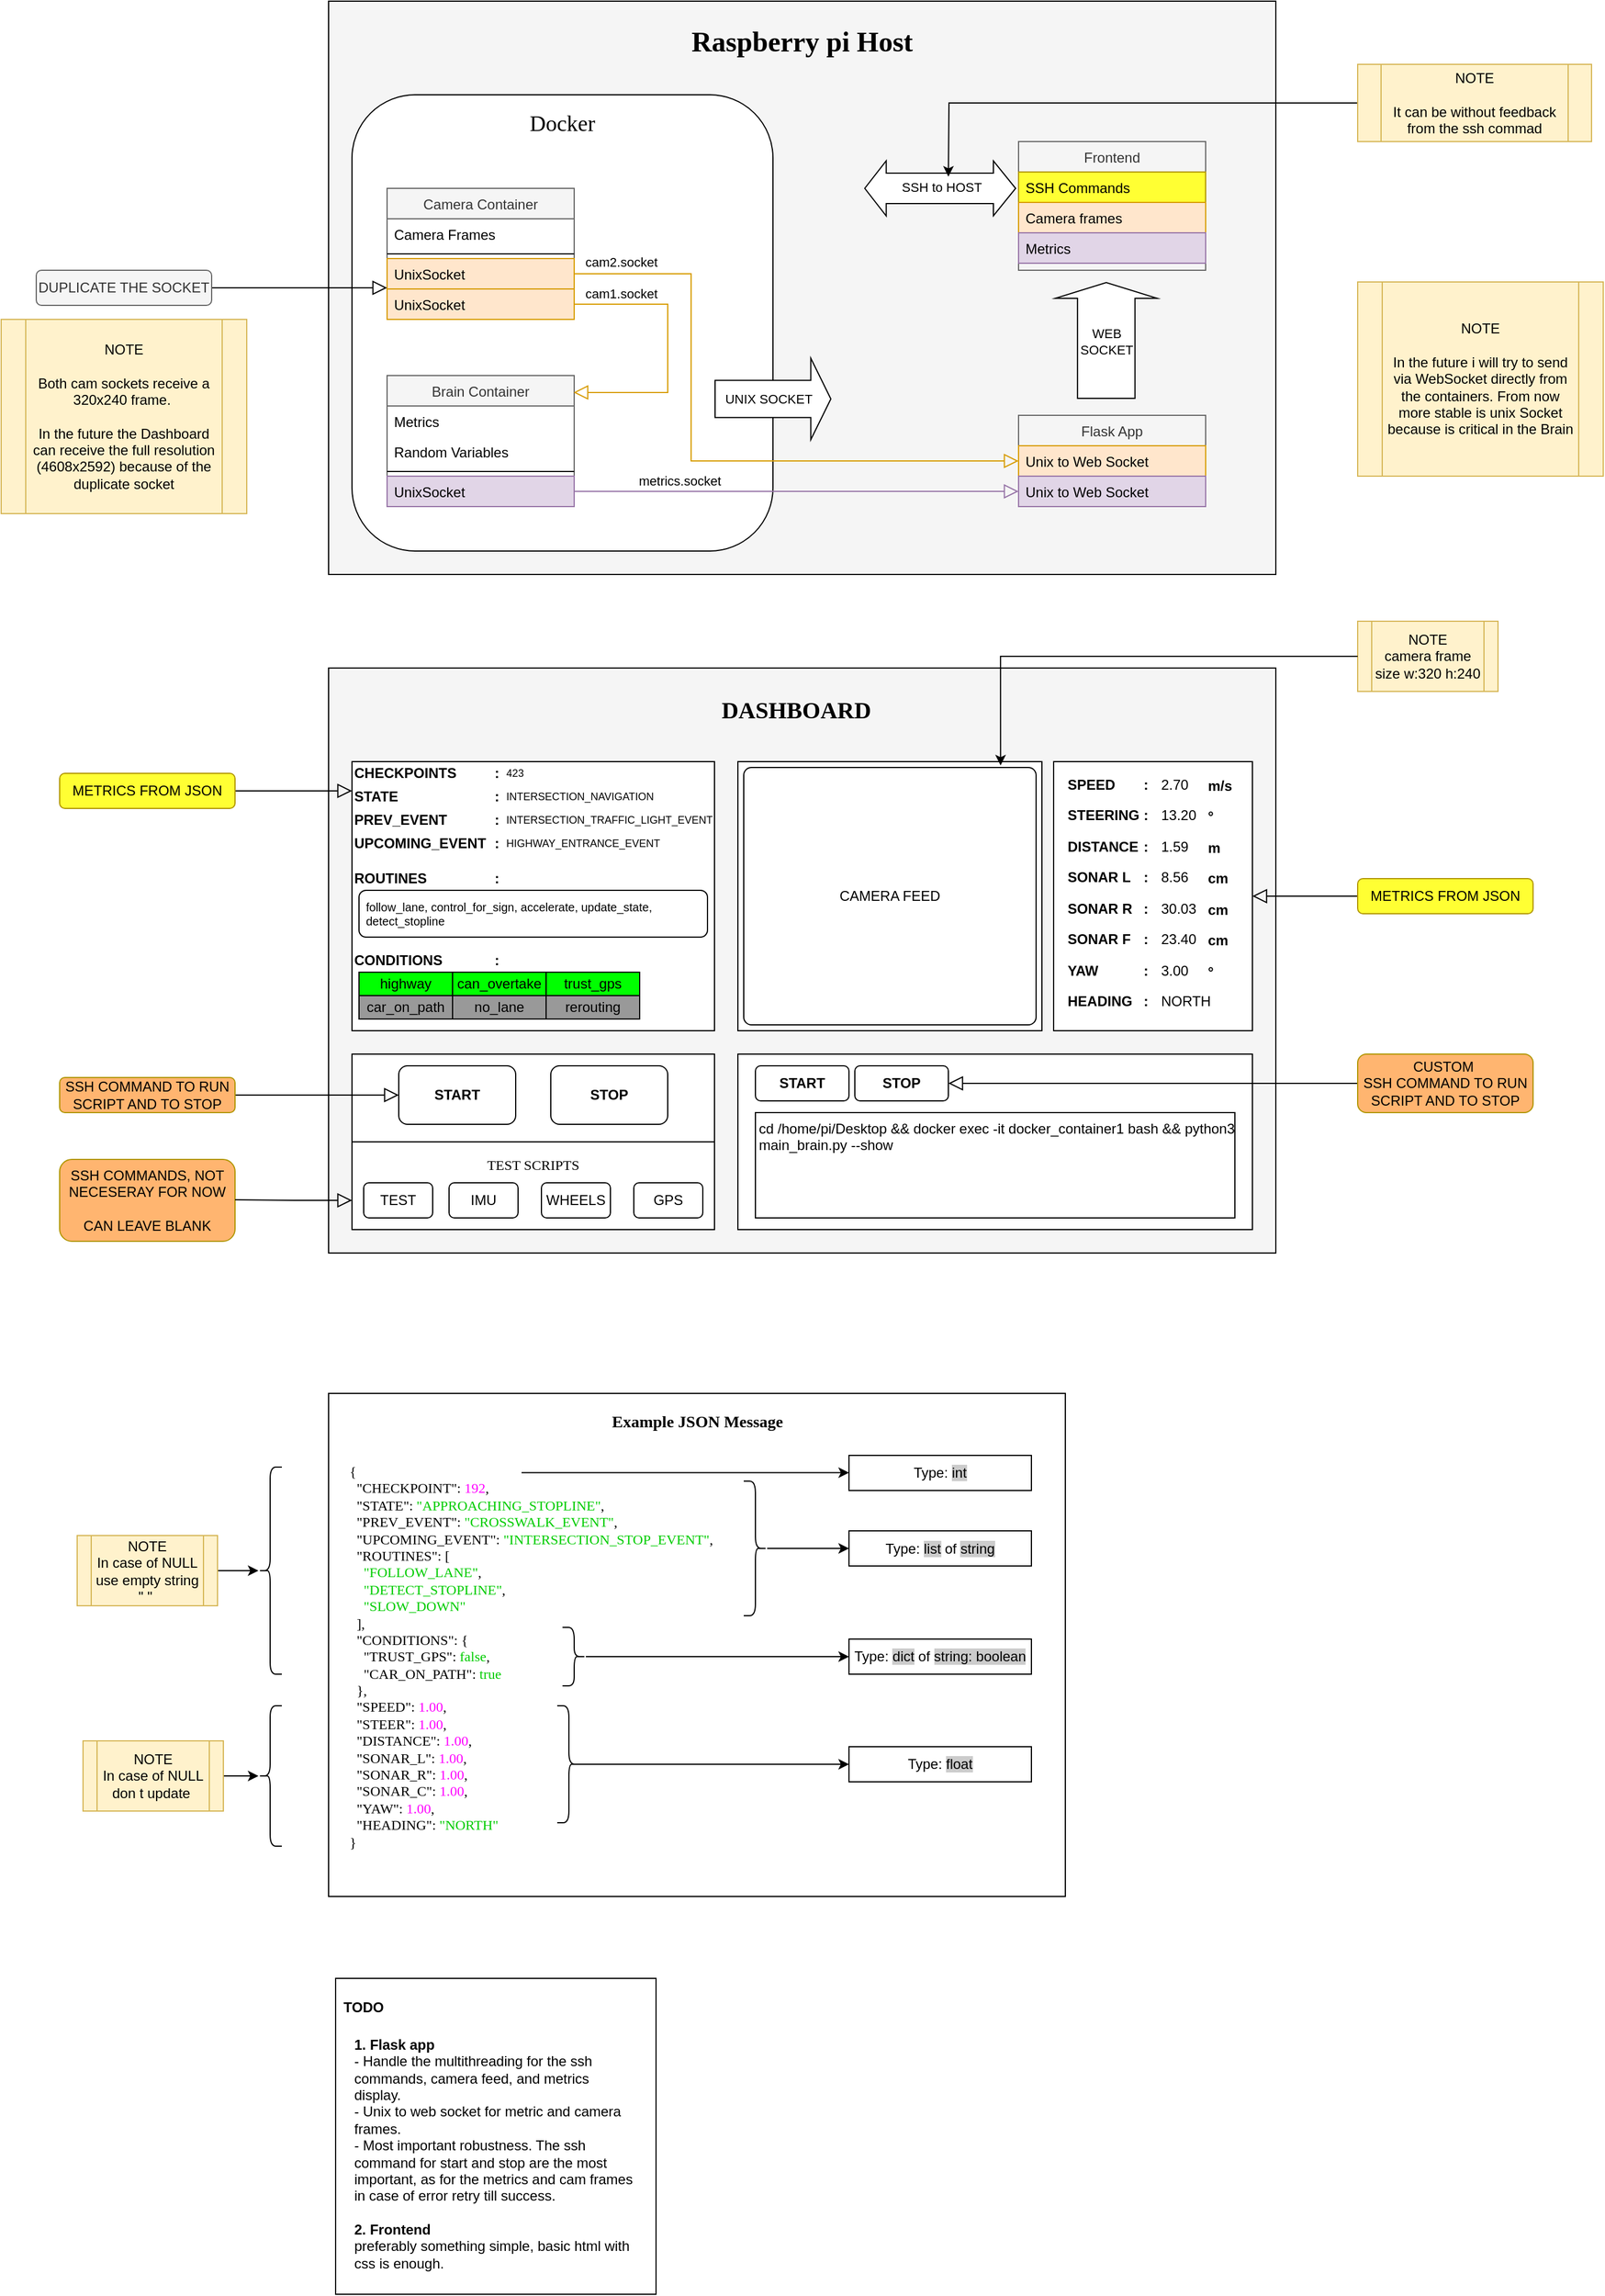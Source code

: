 <mxfile version="26.0.4">
  <diagram id="C5RBs43oDa-KdzZeNtuy" name="Page-1">
    <mxGraphModel dx="2876" dy="1054" grid="1" gridSize="10" guides="1" tooltips="1" connect="1" arrows="1" fold="1" page="1" pageScale="1" pageWidth="827" pageHeight="1169" math="0" shadow="0">
      <root>
        <mxCell id="WIyWlLk6GJQsqaUBKTNV-0" />
        <mxCell id="WIyWlLk6GJQsqaUBKTNV-1" parent="WIyWlLk6GJQsqaUBKTNV-0" />
        <mxCell id="9c52_iwOYSgnLn3xxYBy-219" value="" style="rounded=0;whiteSpace=wrap;html=1;" vertex="1" parent="WIyWlLk6GJQsqaUBKTNV-1">
          <mxGeometry x="16" y="1740" width="274" height="270" as="geometry" />
        </mxCell>
        <mxCell id="9c52_iwOYSgnLn3xxYBy-35" value="" style="rounded=0;whiteSpace=wrap;html=1;fillColor=#F5F5F5;" vertex="1" parent="WIyWlLk6GJQsqaUBKTNV-1">
          <mxGeometry x="10" y="620" width="810" height="500" as="geometry" />
        </mxCell>
        <mxCell id="9c52_iwOYSgnLn3xxYBy-46" value="" style="rounded=0;whiteSpace=wrap;html=1;" vertex="1" parent="WIyWlLk6GJQsqaUBKTNV-1">
          <mxGeometry x="30" y="700" width="310" height="230" as="geometry" />
        </mxCell>
        <mxCell id="9c52_iwOYSgnLn3xxYBy-31" value="" style="rounded=0;whiteSpace=wrap;html=1;fillColor=#F5F5F5;" vertex="1" parent="WIyWlLk6GJQsqaUBKTNV-1">
          <mxGeometry x="10" y="50" width="810" height="490" as="geometry" />
        </mxCell>
        <mxCell id="9c52_iwOYSgnLn3xxYBy-32" value="" style="rounded=1;whiteSpace=wrap;html=1;" vertex="1" parent="WIyWlLk6GJQsqaUBKTNV-1">
          <mxGeometry x="30" y="130" width="360" height="390" as="geometry" />
        </mxCell>
        <mxCell id="zkfFHV4jXpPFQw0GAbJ--0" value="Brain Container" style="swimlane;fontStyle=0;align=center;verticalAlign=top;childLayout=stackLayout;horizontal=1;startSize=26;horizontalStack=0;resizeParent=1;resizeLast=0;collapsible=1;marginBottom=0;rounded=0;shadow=0;strokeWidth=1;fillColor=#f5f5f5;fontColor=#333333;strokeColor=#666666;" parent="WIyWlLk6GJQsqaUBKTNV-1" vertex="1">
          <mxGeometry x="60" y="370" width="160" height="112" as="geometry">
            <mxRectangle x="320" y="120" width="160" height="26" as="alternateBounds" />
          </mxGeometry>
        </mxCell>
        <mxCell id="zkfFHV4jXpPFQw0GAbJ--1" value="Metrics" style="text;align=left;verticalAlign=top;spacingLeft=4;spacingRight=4;overflow=hidden;rotatable=0;points=[[0,0.5],[1,0.5]];portConstraint=eastwest;" parent="zkfFHV4jXpPFQw0GAbJ--0" vertex="1">
          <mxGeometry y="26" width="160" height="26" as="geometry" />
        </mxCell>
        <mxCell id="zkfFHV4jXpPFQw0GAbJ--2" value="Random Variables" style="text;align=left;verticalAlign=top;spacingLeft=4;spacingRight=4;overflow=hidden;rotatable=0;points=[[0,0.5],[1,0.5]];portConstraint=eastwest;rounded=0;shadow=0;html=0;" parent="zkfFHV4jXpPFQw0GAbJ--0" vertex="1">
          <mxGeometry y="52" width="160" height="26" as="geometry" />
        </mxCell>
        <mxCell id="zkfFHV4jXpPFQw0GAbJ--4" value="" style="line;html=1;strokeWidth=1;align=left;verticalAlign=middle;spacingTop=-1;spacingLeft=3;spacingRight=3;rotatable=0;labelPosition=right;points=[];portConstraint=eastwest;" parent="zkfFHV4jXpPFQw0GAbJ--0" vertex="1">
          <mxGeometry y="78" width="160" height="8" as="geometry" />
        </mxCell>
        <mxCell id="zkfFHV4jXpPFQw0GAbJ--5" value="UnixSocket" style="text;align=left;verticalAlign=top;spacingLeft=4;spacingRight=4;overflow=hidden;rotatable=0;points=[[0,0.5],[1,0.5]];portConstraint=eastwest;fillColor=#e1d5e7;strokeColor=#9673a6;" parent="zkfFHV4jXpPFQw0GAbJ--0" vertex="1">
          <mxGeometry y="86" width="160" height="26" as="geometry" />
        </mxCell>
        <mxCell id="zkfFHV4jXpPFQw0GAbJ--12" value="" style="endArrow=block;endSize=10;endFill=0;shadow=0;strokeWidth=1;rounded=0;edgeStyle=elbowEdgeStyle;entryX=0.997;entryY=0.129;entryDx=0;entryDy=0;entryPerimeter=0;exitX=1;exitY=0.5;exitDx=0;exitDy=0;fillColor=#ffe6cc;strokeColor=#d79b00;" parent="WIyWlLk6GJQsqaUBKTNV-1" source="9c52_iwOYSgnLn3xxYBy-13" target="zkfFHV4jXpPFQw0GAbJ--0" edge="1">
          <mxGeometry width="160" relative="1" as="geometry">
            <mxPoint x="290" y="320" as="sourcePoint" />
            <mxPoint x="340" y="224" as="targetPoint" />
            <Array as="points">
              <mxPoint x="300" y="350" />
            </Array>
          </mxGeometry>
        </mxCell>
        <mxCell id="9c52_iwOYSgnLn3xxYBy-11" value="cam1&lt;span style=&quot;background-color: light-dark(#ffffff, var(--ge-dark-color, #121212)); color: light-dark(rgb(0, 0, 0), rgb(255, 255, 255));&quot;&gt;.socket&lt;/span&gt;" style="edgeLabel;html=1;align=center;verticalAlign=middle;resizable=0;points=[];" vertex="1" connectable="0" parent="zkfFHV4jXpPFQw0GAbJ--12">
          <mxGeometry x="-0.279" y="1" relative="1" as="geometry">
            <mxPoint x="-41" y="-14" as="offset" />
          </mxGeometry>
        </mxCell>
        <mxCell id="zkfFHV4jXpPFQw0GAbJ--16" value="" style="endArrow=block;endSize=10;endFill=0;shadow=0;strokeWidth=1;rounded=0;elbow=vertical;entryX=0;entryY=0.5;entryDx=0;entryDy=0;exitX=1;exitY=0.5;exitDx=0;exitDy=0;fillColor=#e1d5e7;strokeColor=#9673a6;" parent="WIyWlLk6GJQsqaUBKTNV-1" source="zkfFHV4jXpPFQw0GAbJ--5" target="9c52_iwOYSgnLn3xxYBy-24" edge="1">
          <mxGeometry width="160" relative="1" as="geometry">
            <mxPoint x="380" y="183" as="sourcePoint" />
            <mxPoint x="490.0" y="322" as="targetPoint" />
          </mxGeometry>
        </mxCell>
        <mxCell id="9c52_iwOYSgnLn3xxYBy-22" value="metrics.socket" style="edgeLabel;html=1;align=center;verticalAlign=middle;resizable=0;points=[];" vertex="1" connectable="0" parent="zkfFHV4jXpPFQw0GAbJ--16">
          <mxGeometry x="-0.082" y="1" relative="1" as="geometry">
            <mxPoint x="-85" y="-8" as="offset" />
          </mxGeometry>
        </mxCell>
        <mxCell id="zkfFHV4jXpPFQw0GAbJ--17" value="Flask App" style="swimlane;fontStyle=0;align=center;verticalAlign=top;childLayout=stackLayout;horizontal=1;startSize=26;horizontalStack=0;resizeParent=1;resizeLast=0;collapsible=1;marginBottom=0;rounded=0;shadow=0;strokeWidth=1;fillColor=#f5f5f5;fontColor=#333333;strokeColor=#666666;" parent="WIyWlLk6GJQsqaUBKTNV-1" vertex="1">
          <mxGeometry x="600" y="404" width="160" height="78" as="geometry">
            <mxRectangle x="550" y="140" width="160" height="26" as="alternateBounds" />
          </mxGeometry>
        </mxCell>
        <mxCell id="9c52_iwOYSgnLn3xxYBy-23" value="Unix to Web Socket" style="text;align=left;verticalAlign=top;spacingLeft=4;spacingRight=4;overflow=hidden;rotatable=0;points=[[0,0.5],[1,0.5]];portConstraint=eastwest;fillColor=#ffe6cc;strokeColor=#d79b00;" vertex="1" parent="zkfFHV4jXpPFQw0GAbJ--17">
          <mxGeometry y="26" width="160" height="26" as="geometry" />
        </mxCell>
        <mxCell id="9c52_iwOYSgnLn3xxYBy-24" value="Unix to Web Socket" style="text;align=left;verticalAlign=top;spacingLeft=4;spacingRight=4;overflow=hidden;rotatable=0;points=[[0,0.5],[1,0.5]];portConstraint=eastwest;fillColor=#e1d5e7;strokeColor=#9673a6;" vertex="1" parent="zkfFHV4jXpPFQw0GAbJ--17">
          <mxGeometry y="52" width="160" height="26" as="geometry" />
        </mxCell>
        <mxCell id="9c52_iwOYSgnLn3xxYBy-7" value="Camera Container" style="swimlane;fontStyle=0;align=center;verticalAlign=top;childLayout=stackLayout;horizontal=1;startSize=26;horizontalStack=0;resizeParent=1;resizeLast=0;collapsible=1;marginBottom=0;rounded=0;shadow=0;strokeWidth=1;fillColor=#f5f5f5;strokeColor=#666666;fontColor=#333333;" vertex="1" parent="WIyWlLk6GJQsqaUBKTNV-1">
          <mxGeometry x="60" y="210" width="160" height="112" as="geometry">
            <mxRectangle x="230" y="140" width="160" height="26" as="alternateBounds" />
          </mxGeometry>
        </mxCell>
        <mxCell id="9c52_iwOYSgnLn3xxYBy-8" value="Camera Frames" style="text;align=left;verticalAlign=top;spacingLeft=4;spacingRight=4;overflow=hidden;rotatable=0;points=[[0,0.5],[1,0.5]];portConstraint=eastwest;" vertex="1" parent="9c52_iwOYSgnLn3xxYBy-7">
          <mxGeometry y="26" width="160" height="26" as="geometry" />
        </mxCell>
        <mxCell id="9c52_iwOYSgnLn3xxYBy-9" value="" style="line;html=1;strokeWidth=1;align=left;verticalAlign=middle;spacingTop=-1;spacingLeft=3;spacingRight=3;rotatable=0;labelPosition=right;points=[];portConstraint=eastwest;" vertex="1" parent="9c52_iwOYSgnLn3xxYBy-7">
          <mxGeometry y="52" width="160" height="8" as="geometry" />
        </mxCell>
        <mxCell id="9c52_iwOYSgnLn3xxYBy-10" value="UnixSocket" style="text;align=left;verticalAlign=top;spacingLeft=4;spacingRight=4;overflow=hidden;rotatable=0;points=[[0,0.5],[1,0.5]];portConstraint=eastwest;fillColor=#ffe6cc;strokeColor=#d79b00;" vertex="1" parent="9c52_iwOYSgnLn3xxYBy-7">
          <mxGeometry y="60" width="160" height="26" as="geometry" />
        </mxCell>
        <mxCell id="9c52_iwOYSgnLn3xxYBy-13" value="UnixSocket&#xa;" style="text;align=left;verticalAlign=top;spacingLeft=4;spacingRight=4;overflow=hidden;rotatable=0;points=[[0,0.5],[1,0.5]];portConstraint=eastwest;fillColor=#ffe6cc;strokeColor=#d79b00;" vertex="1" parent="9c52_iwOYSgnLn3xxYBy-7">
          <mxGeometry y="86" width="160" height="26" as="geometry" />
        </mxCell>
        <mxCell id="9c52_iwOYSgnLn3xxYBy-12" value="" style="endArrow=block;endSize=10;endFill=0;shadow=0;strokeWidth=1;rounded=0;edgeStyle=elbowEdgeStyle;exitX=1;exitY=0.5;exitDx=0;exitDy=0;entryX=0;entryY=0.5;entryDx=0;entryDy=0;fillColor=#ffe6cc;strokeColor=#d79b00;" edge="1" parent="WIyWlLk6GJQsqaUBKTNV-1" source="9c52_iwOYSgnLn3xxYBy-10" target="zkfFHV4jXpPFQw0GAbJ--17">
          <mxGeometry width="160" relative="1" as="geometry">
            <mxPoint x="220" y="310" as="sourcePoint" />
            <mxPoint x="370" y="400" as="targetPoint" />
            <Array as="points">
              <mxPoint x="320" y="380" />
            </Array>
          </mxGeometry>
        </mxCell>
        <mxCell id="9c52_iwOYSgnLn3xxYBy-20" value="cam2.socket" style="edgeLabel;html=1;align=center;verticalAlign=middle;resizable=0;points=[];" vertex="1" connectable="0" parent="WIyWlLk6GJQsqaUBKTNV-1">
          <mxGeometry x="260" y="273.004" as="geometry" />
        </mxCell>
        <mxCell id="9c52_iwOYSgnLn3xxYBy-21" value="Frontend" style="swimlane;fontStyle=0;align=center;verticalAlign=top;childLayout=stackLayout;horizontal=1;startSize=26;horizontalStack=0;resizeParent=1;resizeLast=0;collapsible=1;marginBottom=0;rounded=0;shadow=0;strokeWidth=1;fillColor=#f5f5f5;fontColor=#333333;strokeColor=#666666;" vertex="1" parent="WIyWlLk6GJQsqaUBKTNV-1">
          <mxGeometry x="600" y="170" width="160" height="110" as="geometry">
            <mxRectangle x="550" y="140" width="160" height="26" as="alternateBounds" />
          </mxGeometry>
        </mxCell>
        <mxCell id="9c52_iwOYSgnLn3xxYBy-27" value="SSH Commands" style="text;align=left;verticalAlign=top;spacingLeft=4;spacingRight=4;overflow=hidden;rotatable=0;points=[[0,0.5],[1,0.5]];portConstraint=eastwest;fillColor=#FFFF33;fontColor=#000000;strokeColor=#B09500;" vertex="1" parent="9c52_iwOYSgnLn3xxYBy-21">
          <mxGeometry y="26" width="160" height="26" as="geometry" />
        </mxCell>
        <mxCell id="9c52_iwOYSgnLn3xxYBy-25" value="Camera frames" style="text;align=left;verticalAlign=top;spacingLeft=4;spacingRight=4;overflow=hidden;rotatable=0;points=[[0,0.5],[1,0.5]];portConstraint=eastwest;fillColor=#ffe6cc;strokeColor=#d79b00;" vertex="1" parent="9c52_iwOYSgnLn3xxYBy-21">
          <mxGeometry y="52" width="160" height="26" as="geometry" />
        </mxCell>
        <mxCell id="9c52_iwOYSgnLn3xxYBy-26" value="Metrics" style="text;align=left;verticalAlign=top;spacingLeft=4;spacingRight=4;overflow=hidden;rotatable=0;points=[[0,0.5],[1,0.5]];portConstraint=eastwest;fillColor=#e1d5e7;strokeColor=#9673a6;" vertex="1" parent="9c52_iwOYSgnLn3xxYBy-21">
          <mxGeometry y="78" width="160" height="26" as="geometry" />
        </mxCell>
        <mxCell id="9c52_iwOYSgnLn3xxYBy-33" value="&lt;font style=&quot;font-size: 19px;&quot; face=&quot;Comic Sans MS&quot;&gt;Docker&lt;/font&gt;" style="text;html=1;align=center;verticalAlign=middle;whiteSpace=wrap;rounded=0;" vertex="1" parent="WIyWlLk6GJQsqaUBKTNV-1">
          <mxGeometry x="180" y="140" width="60" height="30" as="geometry" />
        </mxCell>
        <mxCell id="9c52_iwOYSgnLn3xxYBy-34" value="&lt;font face=&quot;Comic Sans MS&quot;&gt;Raspberry pi Host&lt;/font&gt;" style="text;html=1;align=center;verticalAlign=middle;whiteSpace=wrap;rounded=0;fontSize=24;fontStyle=1" vertex="1" parent="WIyWlLk6GJQsqaUBKTNV-1">
          <mxGeometry x="281.88" y="70" width="266.25" height="30" as="geometry" />
        </mxCell>
        <mxCell id="9c52_iwOYSgnLn3xxYBy-37" value="CHECKPOINTS" style="text;html=1;align=left;verticalAlign=middle;whiteSpace=wrap;rounded=0;fontStyle=1" vertex="1" parent="WIyWlLk6GJQsqaUBKTNV-1">
          <mxGeometry x="30" y="700" width="120" height="20" as="geometry" />
        </mxCell>
        <mxCell id="9c52_iwOYSgnLn3xxYBy-38" value="STATE" style="text;html=1;align=left;verticalAlign=middle;whiteSpace=wrap;rounded=0;fontStyle=1" vertex="1" parent="WIyWlLk6GJQsqaUBKTNV-1">
          <mxGeometry x="30" y="720" width="120" height="20" as="geometry" />
        </mxCell>
        <mxCell id="9c52_iwOYSgnLn3xxYBy-39" value="PREV_EVENT" style="text;html=1;align=left;verticalAlign=middle;whiteSpace=wrap;rounded=0;fontStyle=1" vertex="1" parent="WIyWlLk6GJQsqaUBKTNV-1">
          <mxGeometry x="30" y="740" width="120" height="20" as="geometry" />
        </mxCell>
        <mxCell id="9c52_iwOYSgnLn3xxYBy-40" value="UPCOMING_EVENT" style="text;html=1;align=left;verticalAlign=middle;whiteSpace=wrap;rounded=0;fontStyle=1" vertex="1" parent="WIyWlLk6GJQsqaUBKTNV-1">
          <mxGeometry x="30" y="760" width="120" height="20" as="geometry" />
        </mxCell>
        <mxCell id="9c52_iwOYSgnLn3xxYBy-41" value="ROUTINES" style="text;html=1;align=left;verticalAlign=middle;whiteSpace=wrap;rounded=0;fontStyle=1" vertex="1" parent="WIyWlLk6GJQsqaUBKTNV-1">
          <mxGeometry x="30" y="790" width="120" height="20" as="geometry" />
        </mxCell>
        <mxCell id="9c52_iwOYSgnLn3xxYBy-45" value="CONDITIONS" style="text;html=1;align=left;verticalAlign=middle;whiteSpace=wrap;rounded=0;fontStyle=1" vertex="1" parent="WIyWlLk6GJQsqaUBKTNV-1">
          <mxGeometry x="30" y="860" width="120" height="20" as="geometry" />
        </mxCell>
        <mxCell id="9c52_iwOYSgnLn3xxYBy-47" value="&lt;b&gt;:&lt;/b&gt;" style="text;html=1;align=left;verticalAlign=middle;whiteSpace=wrap;rounded=0;" vertex="1" parent="WIyWlLk6GJQsqaUBKTNV-1">
          <mxGeometry x="150" y="700" width="10" height="20" as="geometry" />
        </mxCell>
        <mxCell id="9c52_iwOYSgnLn3xxYBy-48" value="&lt;b&gt;:&lt;/b&gt;" style="text;html=1;align=left;verticalAlign=middle;whiteSpace=wrap;rounded=0;" vertex="1" parent="WIyWlLk6GJQsqaUBKTNV-1">
          <mxGeometry x="150" y="720" width="10" height="20" as="geometry" />
        </mxCell>
        <mxCell id="9c52_iwOYSgnLn3xxYBy-49" value="&lt;b&gt;:&lt;/b&gt;" style="text;html=1;align=left;verticalAlign=middle;whiteSpace=wrap;rounded=0;" vertex="1" parent="WIyWlLk6GJQsqaUBKTNV-1">
          <mxGeometry x="150" y="740" width="10" height="20" as="geometry" />
        </mxCell>
        <mxCell id="9c52_iwOYSgnLn3xxYBy-50" value="&lt;b&gt;:&lt;/b&gt;" style="text;html=1;align=left;verticalAlign=middle;whiteSpace=wrap;rounded=0;" vertex="1" parent="WIyWlLk6GJQsqaUBKTNV-1">
          <mxGeometry x="150" y="760" width="10" height="20" as="geometry" />
        </mxCell>
        <mxCell id="9c52_iwOYSgnLn3xxYBy-51" value="&lt;b&gt;:&lt;/b&gt;" style="text;html=1;align=left;verticalAlign=middle;whiteSpace=wrap;rounded=0;" vertex="1" parent="WIyWlLk6GJQsqaUBKTNV-1">
          <mxGeometry x="150" y="790" width="10" height="20" as="geometry" />
        </mxCell>
        <mxCell id="9c52_iwOYSgnLn3xxYBy-52" value="&lt;b&gt;:&lt;/b&gt;" style="text;html=1;align=left;verticalAlign=middle;whiteSpace=wrap;rounded=0;" vertex="1" parent="WIyWlLk6GJQsqaUBKTNV-1">
          <mxGeometry x="150" y="860" width="10" height="20" as="geometry" />
        </mxCell>
        <mxCell id="9c52_iwOYSgnLn3xxYBy-54" value="highway" style="text;html=1;align=center;verticalAlign=middle;whiteSpace=wrap;rounded=0;strokeColor=default;fillColor=#00FF00;fontColor=#000000;" vertex="1" parent="WIyWlLk6GJQsqaUBKTNV-1">
          <mxGeometry x="36" y="880" width="80" height="20" as="geometry" />
        </mxCell>
        <mxCell id="9c52_iwOYSgnLn3xxYBy-55" value="car_on_path" style="text;html=1;align=center;verticalAlign=middle;whiteSpace=wrap;rounded=0;strokeColor=default;fillColor=#999999;fontColor=#000000;" vertex="1" parent="WIyWlLk6GJQsqaUBKTNV-1">
          <mxGeometry x="36" y="900" width="80" height="20" as="geometry" />
        </mxCell>
        <mxCell id="9c52_iwOYSgnLn3xxYBy-56" value="can_overtake" style="text;html=1;align=center;verticalAlign=middle;whiteSpace=wrap;rounded=0;strokeColor=default;fillColor=#00FF00;fontColor=#000000;" vertex="1" parent="WIyWlLk6GJQsqaUBKTNV-1">
          <mxGeometry x="116" y="880" width="80" height="20" as="geometry" />
        </mxCell>
        <mxCell id="9c52_iwOYSgnLn3xxYBy-57" value="no_lane" style="text;html=1;align=center;verticalAlign=middle;whiteSpace=wrap;rounded=0;strokeColor=default;fillColor=#999999;fontColor=#000000;" vertex="1" parent="WIyWlLk6GJQsqaUBKTNV-1">
          <mxGeometry x="116" y="900" width="80" height="20" as="geometry" />
        </mxCell>
        <mxCell id="9c52_iwOYSgnLn3xxYBy-60" value="trust_gps" style="text;html=1;align=center;verticalAlign=middle;whiteSpace=wrap;rounded=0;strokeColor=default;fillColor=#00FF00;fontColor=#000000;" vertex="1" parent="WIyWlLk6GJQsqaUBKTNV-1">
          <mxGeometry x="196" y="880" width="80" height="20" as="geometry" />
        </mxCell>
        <mxCell id="9c52_iwOYSgnLn3xxYBy-61" value="rerouting" style="text;html=1;align=center;verticalAlign=middle;whiteSpace=wrap;rounded=0;strokeColor=default;fillColor=#999999;fontColor=#000000;" vertex="1" parent="WIyWlLk6GJQsqaUBKTNV-1">
          <mxGeometry x="196" y="900" width="80" height="20" as="geometry" />
        </mxCell>
        <mxCell id="9c52_iwOYSgnLn3xxYBy-63" value="" style="rounded=1;whiteSpace=wrap;html=1;glass=0;" vertex="1" parent="WIyWlLk6GJQsqaUBKTNV-1">
          <mxGeometry x="36" y="810" width="298" height="40" as="geometry" />
        </mxCell>
        <mxCell id="9c52_iwOYSgnLn3xxYBy-65" value="follow_lane, control_for_sign, accelerate, update_state, detect_stopline" style="text;html=1;align=left;verticalAlign=middle;whiteSpace=wrap;rounded=0;strokeColor=none;fillColor=none;fontColor=#000000;fontSize=10;" vertex="1" parent="WIyWlLk6GJQsqaUBKTNV-1">
          <mxGeometry x="40" y="810" width="290" height="40" as="geometry" />
        </mxCell>
        <mxCell id="9c52_iwOYSgnLn3xxYBy-66" value="CAMERA FEED" style="rounded=0;whiteSpace=wrap;html=1;" vertex="1" parent="WIyWlLk6GJQsqaUBKTNV-1">
          <mxGeometry x="360" y="700" width="260" height="230" as="geometry" />
        </mxCell>
        <mxCell id="9c52_iwOYSgnLn3xxYBy-67" value="" style="rounded=0;whiteSpace=wrap;html=1;" vertex="1" parent="WIyWlLk6GJQsqaUBKTNV-1">
          <mxGeometry x="30" y="950" width="310" height="150" as="geometry" />
        </mxCell>
        <mxCell id="9c52_iwOYSgnLn3xxYBy-68" value="&lt;b&gt;&lt;font face=&quot;Comic Sans MS&quot; style=&quot;font-size: 20px;&quot;&gt;DASHBOARD&lt;/font&gt;&lt;/b&gt;" style="text;html=1;align=center;verticalAlign=middle;whiteSpace=wrap;rounded=0;" vertex="1" parent="WIyWlLk6GJQsqaUBKTNV-1">
          <mxGeometry x="350" y="640" width="120" height="30" as="geometry" />
        </mxCell>
        <mxCell id="9c52_iwOYSgnLn3xxYBy-69" value="START" style="rounded=1;whiteSpace=wrap;html=1;fontStyle=1" vertex="1" parent="WIyWlLk6GJQsqaUBKTNV-1">
          <mxGeometry x="70" y="960" width="100" height="50" as="geometry" />
        </mxCell>
        <mxCell id="9c52_iwOYSgnLn3xxYBy-70" value="STOP" style="rounded=1;whiteSpace=wrap;html=1;fontStyle=1" vertex="1" parent="WIyWlLk6GJQsqaUBKTNV-1">
          <mxGeometry x="200" y="960" width="100" height="50" as="geometry" />
        </mxCell>
        <mxCell id="9c52_iwOYSgnLn3xxYBy-73" value="" style="rounded=0;whiteSpace=wrap;html=1;" vertex="1" parent="WIyWlLk6GJQsqaUBKTNV-1">
          <mxGeometry x="360" y="950" width="440" height="150" as="geometry" />
        </mxCell>
        <mxCell id="9c52_iwOYSgnLn3xxYBy-71" value="START" style="rounded=1;whiteSpace=wrap;html=1;fontStyle=1" vertex="1" parent="WIyWlLk6GJQsqaUBKTNV-1">
          <mxGeometry x="375" y="960" width="80" height="30" as="geometry" />
        </mxCell>
        <mxCell id="9c52_iwOYSgnLn3xxYBy-74" value="" style="rounded=0;whiteSpace=wrap;html=1;" vertex="1" parent="WIyWlLk6GJQsqaUBKTNV-1">
          <mxGeometry x="375" y="1000" width="410" height="90" as="geometry" />
        </mxCell>
        <mxCell id="9c52_iwOYSgnLn3xxYBy-75" value="cd /home/pi/Desktop &amp;amp;&amp;amp; docker exec -it docker_container1 bash &amp;amp;&amp;amp; python3 main_brain.py --show" style="text;html=1;align=left;verticalAlign=top;whiteSpace=wrap;rounded=0;" vertex="1" parent="WIyWlLk6GJQsqaUBKTNV-1">
          <mxGeometry x="376" y="1000" width="410" height="90" as="geometry" />
        </mxCell>
        <mxCell id="9c52_iwOYSgnLn3xxYBy-80" value="" style="endArrow=none;html=1;rounded=0;entryX=1;entryY=0.5;entryDx=0;entryDy=0;exitX=0;exitY=0.5;exitDx=0;exitDy=0;" edge="1" parent="WIyWlLk6GJQsqaUBKTNV-1" source="9c52_iwOYSgnLn3xxYBy-67" target="9c52_iwOYSgnLn3xxYBy-67">
          <mxGeometry width="50" height="50" relative="1" as="geometry">
            <mxPoint x="60" y="1070" as="sourcePoint" />
            <mxPoint x="110" y="1020" as="targetPoint" />
          </mxGeometry>
        </mxCell>
        <mxCell id="9c52_iwOYSgnLn3xxYBy-83" value="WHEELS" style="rounded=1;whiteSpace=wrap;html=1;fontStyle=0;flipH=0;" vertex="1" parent="WIyWlLk6GJQsqaUBKTNV-1">
          <mxGeometry x="192" y="1060" width="59" height="30" as="geometry" />
        </mxCell>
        <mxCell id="9c52_iwOYSgnLn3xxYBy-84" value="GPS" style="rounded=1;whiteSpace=wrap;html=1;fontStyle=0;flipH=0;" vertex="1" parent="WIyWlLk6GJQsqaUBKTNV-1">
          <mxGeometry x="271" y="1060" width="59" height="30" as="geometry" />
        </mxCell>
        <mxCell id="9c52_iwOYSgnLn3xxYBy-85" value="IMU" style="rounded=1;whiteSpace=wrap;html=1;fontStyle=0;flipH=0;" vertex="1" parent="WIyWlLk6GJQsqaUBKTNV-1">
          <mxGeometry x="113" y="1060" width="59" height="30" as="geometry" />
        </mxCell>
        <mxCell id="9c52_iwOYSgnLn3xxYBy-86" value="TEST" style="rounded=1;whiteSpace=wrap;html=1;fontStyle=0;flipH=0;" vertex="1" parent="WIyWlLk6GJQsqaUBKTNV-1">
          <mxGeometry x="40" y="1060" width="59" height="30" as="geometry" />
        </mxCell>
        <mxCell id="9c52_iwOYSgnLn3xxYBy-88" value="TEST SCRIPTS" style="text;html=1;align=center;verticalAlign=middle;whiteSpace=wrap;rounded=0;fontFamily=Comic Sans MS;" vertex="1" parent="WIyWlLk6GJQsqaUBKTNV-1">
          <mxGeometry x="128" y="1030" width="114" height="30" as="geometry" />
        </mxCell>
        <mxCell id="9c52_iwOYSgnLn3xxYBy-93" style="edgeStyle=orthogonalEdgeStyle;rounded=0;orthogonalLoop=1;jettySize=auto;html=1;endSize=10;endArrow=block;endFill=0;fillColor=#e3c800;strokeColor=#000000;" edge="1" parent="WIyWlLk6GJQsqaUBKTNV-1" source="9c52_iwOYSgnLn3xxYBy-89" target="9c52_iwOYSgnLn3xxYBy-69">
          <mxGeometry relative="1" as="geometry" />
        </mxCell>
        <mxCell id="9c52_iwOYSgnLn3xxYBy-89" value="SSH COMMAND TO RUN SCRIPT AND TO STOP" style="text;html=1;align=center;verticalAlign=middle;whiteSpace=wrap;rounded=1;strokeColor=#B09500;fillColor=#FFB570;fontColor=#000000;" vertex="1" parent="WIyWlLk6GJQsqaUBKTNV-1">
          <mxGeometry x="-220" y="970" width="150" height="30" as="geometry" />
        </mxCell>
        <mxCell id="9c52_iwOYSgnLn3xxYBy-90" value="STOP" style="rounded=1;whiteSpace=wrap;html=1;fontStyle=1" vertex="1" parent="WIyWlLk6GJQsqaUBKTNV-1">
          <mxGeometry x="460" y="960" width="80" height="30" as="geometry" />
        </mxCell>
        <mxCell id="9c52_iwOYSgnLn3xxYBy-92" style="edgeStyle=orthogonalEdgeStyle;rounded=0;orthogonalLoop=1;jettySize=auto;html=1;endArrow=block;endFill=0;strokeWidth=1;endSize=10;fillColor=#e3c800;strokeColor=#000000;" edge="1" parent="WIyWlLk6GJQsqaUBKTNV-1" source="9c52_iwOYSgnLn3xxYBy-91" target="9c52_iwOYSgnLn3xxYBy-90">
          <mxGeometry relative="1" as="geometry" />
        </mxCell>
        <mxCell id="9c52_iwOYSgnLn3xxYBy-91" value="CUSTOM&amp;nbsp;&lt;div&gt;SSH COMMAND TO RUN SCRIPT AND TO STOP&lt;/div&gt;" style="text;html=1;align=center;verticalAlign=middle;whiteSpace=wrap;rounded=1;strokeColor=#B09500;fillColor=#FFB570;fontColor=#000000;" vertex="1" parent="WIyWlLk6GJQsqaUBKTNV-1">
          <mxGeometry x="890" y="950" width="150" height="50" as="geometry" />
        </mxCell>
        <mxCell id="9c52_iwOYSgnLn3xxYBy-94" style="edgeStyle=orthogonalEdgeStyle;rounded=0;orthogonalLoop=1;jettySize=auto;html=1;endSize=10;endArrow=block;endFill=0;fillColor=#e3c800;strokeColor=#000000;entryX=0;entryY=0.25;entryDx=0;entryDy=0;" edge="1" parent="WIyWlLk6GJQsqaUBKTNV-1" source="9c52_iwOYSgnLn3xxYBy-95" target="9c52_iwOYSgnLn3xxYBy-38">
          <mxGeometry relative="1" as="geometry">
            <mxPoint x="-70" y="610" as="targetPoint" />
          </mxGeometry>
        </mxCell>
        <mxCell id="9c52_iwOYSgnLn3xxYBy-95" value="METRICS&amp;nbsp;&lt;span style=&quot;background-color: transparent; color: light-dark(rgb(0, 0, 0), rgb(237, 237, 237));&quot;&gt;FROM JSON&lt;/span&gt;" style="text;html=1;align=center;verticalAlign=middle;whiteSpace=wrap;rounded=1;strokeColor=#B09500;fillColor=#FFFF33;fontColor=#000000;" vertex="1" parent="WIyWlLk6GJQsqaUBKTNV-1">
          <mxGeometry x="-220" y="710" width="150" height="30" as="geometry" />
        </mxCell>
        <mxCell id="9c52_iwOYSgnLn3xxYBy-102" value="423" style="text;html=1;align=left;verticalAlign=middle;whiteSpace=wrap;rounded=0;fontSize=9;" vertex="1" parent="WIyWlLk6GJQsqaUBKTNV-1">
          <mxGeometry x="160" y="700" width="120" height="20" as="geometry" />
        </mxCell>
        <mxCell id="9c52_iwOYSgnLn3xxYBy-103" value="INTERSECTION_NAVIGATION" style="text;html=1;align=left;verticalAlign=middle;whiteSpace=wrap;rounded=0;fontSize=9;" vertex="1" parent="WIyWlLk6GJQsqaUBKTNV-1">
          <mxGeometry x="160" y="720" width="170" height="20" as="geometry" />
        </mxCell>
        <mxCell id="9c52_iwOYSgnLn3xxYBy-104" value="INTERSECTION_TRAFFIC_LIGHT_EVENT" style="text;html=1;align=left;verticalAlign=middle;whiteSpace=wrap;rounded=0;fontSize=9;" vertex="1" parent="WIyWlLk6GJQsqaUBKTNV-1">
          <mxGeometry x="160" y="740" width="170" height="20" as="geometry" />
        </mxCell>
        <mxCell id="9c52_iwOYSgnLn3xxYBy-105" value="HIGHWAY_ENTRANCE_EVENT" style="text;html=1;align=left;verticalAlign=middle;whiteSpace=wrap;rounded=0;fontSize=9;" vertex="1" parent="WIyWlLk6GJQsqaUBKTNV-1">
          <mxGeometry x="160" y="760" width="120" height="20" as="geometry" />
        </mxCell>
        <mxCell id="9c52_iwOYSgnLn3xxYBy-110" style="edgeStyle=orthogonalEdgeStyle;rounded=0;orthogonalLoop=1;jettySize=auto;html=1;endSize=10;endArrow=block;endFill=0;fillColor=#e3c800;strokeColor=#000000;entryX=0;entryY=0.25;entryDx=0;entryDy=0;" edge="1" parent="WIyWlLk6GJQsqaUBKTNV-1" source="9c52_iwOYSgnLn3xxYBy-111">
          <mxGeometry relative="1" as="geometry">
            <mxPoint x="60" y="295" as="targetPoint" />
          </mxGeometry>
        </mxCell>
        <mxCell id="9c52_iwOYSgnLn3xxYBy-111" value="DUPLICATE THE SOCKET" style="text;html=1;align=center;verticalAlign=middle;whiteSpace=wrap;rounded=1;strokeColor=#666666;fillColor=#f5f5f5;fontColor=#333333;" vertex="1" parent="WIyWlLk6GJQsqaUBKTNV-1">
          <mxGeometry x="-240" y="280" width="150" height="30" as="geometry" />
        </mxCell>
        <mxCell id="9c52_iwOYSgnLn3xxYBy-112" value="" style="rounded=0;whiteSpace=wrap;html=1;" vertex="1" parent="WIyWlLk6GJQsqaUBKTNV-1">
          <mxGeometry x="630" y="700" width="170" height="230" as="geometry" />
        </mxCell>
        <mxCell id="9c52_iwOYSgnLn3xxYBy-113" value="SPEED" style="text;html=1;align=left;verticalAlign=middle;whiteSpace=wrap;rounded=0;fontStyle=1" vertex="1" parent="WIyWlLk6GJQsqaUBKTNV-1">
          <mxGeometry x="640" y="710" width="60" height="20" as="geometry" />
        </mxCell>
        <mxCell id="9c52_iwOYSgnLn3xxYBy-114" value="STEERING" style="text;html=1;align=left;verticalAlign=middle;whiteSpace=wrap;rounded=0;fontStyle=1" vertex="1" parent="WIyWlLk6GJQsqaUBKTNV-1">
          <mxGeometry x="640" y="736" width="60" height="20" as="geometry" />
        </mxCell>
        <mxCell id="9c52_iwOYSgnLn3xxYBy-115" value="DISTANCE" style="text;html=1;align=left;verticalAlign=middle;whiteSpace=wrap;rounded=0;fontStyle=1" vertex="1" parent="WIyWlLk6GJQsqaUBKTNV-1">
          <mxGeometry x="640" y="763" width="60" height="20" as="geometry" />
        </mxCell>
        <mxCell id="9c52_iwOYSgnLn3xxYBy-116" value="SONAR L" style="text;html=1;align=left;verticalAlign=middle;whiteSpace=wrap;rounded=0;fontStyle=1" vertex="1" parent="WIyWlLk6GJQsqaUBKTNV-1">
          <mxGeometry x="640" y="789" width="60" height="20" as="geometry" />
        </mxCell>
        <mxCell id="9c52_iwOYSgnLn3xxYBy-117" value="SONAR R" style="text;html=1;align=left;verticalAlign=middle;whiteSpace=wrap;rounded=0;fontStyle=1" vertex="1" parent="WIyWlLk6GJQsqaUBKTNV-1">
          <mxGeometry x="640" y="816" width="60" height="20" as="geometry" />
        </mxCell>
        <mxCell id="9c52_iwOYSgnLn3xxYBy-118" value="SONAR F" style="text;html=1;align=left;verticalAlign=middle;whiteSpace=wrap;rounded=0;fontStyle=1" vertex="1" parent="WIyWlLk6GJQsqaUBKTNV-1">
          <mxGeometry x="640" y="842" width="60" height="20" as="geometry" />
        </mxCell>
        <mxCell id="9c52_iwOYSgnLn3xxYBy-119" value="YAW" style="text;html=1;align=left;verticalAlign=middle;whiteSpace=wrap;rounded=0;fontStyle=1" vertex="1" parent="WIyWlLk6GJQsqaUBKTNV-1">
          <mxGeometry x="640" y="869" width="60" height="20" as="geometry" />
        </mxCell>
        <mxCell id="9c52_iwOYSgnLn3xxYBy-120" value="HEADING" style="text;html=1;align=left;verticalAlign=middle;whiteSpace=wrap;rounded=0;fontStyle=1" vertex="1" parent="WIyWlLk6GJQsqaUBKTNV-1">
          <mxGeometry x="640" y="895" width="60" height="20" as="geometry" />
        </mxCell>
        <mxCell id="9c52_iwOYSgnLn3xxYBy-121" value=":" style="text;html=1;align=left;verticalAlign=middle;whiteSpace=wrap;rounded=0;fontStyle=1" vertex="1" parent="WIyWlLk6GJQsqaUBKTNV-1">
          <mxGeometry x="705" y="710" width="10" height="20" as="geometry" />
        </mxCell>
        <mxCell id="9c52_iwOYSgnLn3xxYBy-122" value=":" style="text;html=1;align=left;verticalAlign=middle;whiteSpace=wrap;rounded=0;fontStyle=1" vertex="1" parent="WIyWlLk6GJQsqaUBKTNV-1">
          <mxGeometry x="705" y="736" width="10" height="20" as="geometry" />
        </mxCell>
        <mxCell id="9c52_iwOYSgnLn3xxYBy-123" value=":" style="text;html=1;align=left;verticalAlign=middle;whiteSpace=wrap;rounded=0;fontStyle=1" vertex="1" parent="WIyWlLk6GJQsqaUBKTNV-1">
          <mxGeometry x="705" y="763" width="10" height="20" as="geometry" />
        </mxCell>
        <mxCell id="9c52_iwOYSgnLn3xxYBy-124" value=":" style="text;html=1;align=left;verticalAlign=middle;whiteSpace=wrap;rounded=0;fontStyle=1" vertex="1" parent="WIyWlLk6GJQsqaUBKTNV-1">
          <mxGeometry x="705" y="789" width="10" height="20" as="geometry" />
        </mxCell>
        <mxCell id="9c52_iwOYSgnLn3xxYBy-125" value=":" style="text;html=1;align=left;verticalAlign=middle;whiteSpace=wrap;rounded=0;fontStyle=1" vertex="1" parent="WIyWlLk6GJQsqaUBKTNV-1">
          <mxGeometry x="705" y="816" width="10" height="20" as="geometry" />
        </mxCell>
        <mxCell id="9c52_iwOYSgnLn3xxYBy-126" value=":" style="text;html=1;align=left;verticalAlign=middle;whiteSpace=wrap;rounded=0;fontStyle=1" vertex="1" parent="WIyWlLk6GJQsqaUBKTNV-1">
          <mxGeometry x="705" y="842" width="10" height="20" as="geometry" />
        </mxCell>
        <mxCell id="9c52_iwOYSgnLn3xxYBy-127" value=":" style="text;html=1;align=left;verticalAlign=middle;whiteSpace=wrap;rounded=0;fontStyle=1" vertex="1" parent="WIyWlLk6GJQsqaUBKTNV-1">
          <mxGeometry x="705" y="869" width="10" height="20" as="geometry" />
        </mxCell>
        <mxCell id="9c52_iwOYSgnLn3xxYBy-128" value=":" style="text;html=1;align=left;verticalAlign=middle;whiteSpace=wrap;rounded=0;fontStyle=1" vertex="1" parent="WIyWlLk6GJQsqaUBKTNV-1">
          <mxGeometry x="705" y="895" width="10" height="20" as="geometry" />
        </mxCell>
        <mxCell id="9c52_iwOYSgnLn3xxYBy-130" value="2.70" style="text;html=1;align=left;verticalAlign=middle;whiteSpace=wrap;rounded=0;fontStyle=0" vertex="1" parent="WIyWlLk6GJQsqaUBKTNV-1">
          <mxGeometry x="720" y="710" width="40" height="20" as="geometry" />
        </mxCell>
        <mxCell id="9c52_iwOYSgnLn3xxYBy-131" value="13.20" style="text;html=1;align=left;verticalAlign=middle;whiteSpace=wrap;rounded=0;fontStyle=0" vertex="1" parent="WIyWlLk6GJQsqaUBKTNV-1">
          <mxGeometry x="720" y="736" width="40" height="20" as="geometry" />
        </mxCell>
        <mxCell id="9c52_iwOYSgnLn3xxYBy-132" value="1.59" style="text;html=1;align=left;verticalAlign=middle;whiteSpace=wrap;rounded=0;fontStyle=0" vertex="1" parent="WIyWlLk6GJQsqaUBKTNV-1">
          <mxGeometry x="720" y="763" width="40" height="20" as="geometry" />
        </mxCell>
        <mxCell id="9c52_iwOYSgnLn3xxYBy-133" value="8.56" style="text;html=1;align=left;verticalAlign=middle;whiteSpace=wrap;rounded=0;fontStyle=0" vertex="1" parent="WIyWlLk6GJQsqaUBKTNV-1">
          <mxGeometry x="720" y="789" width="40" height="20" as="geometry" />
        </mxCell>
        <mxCell id="9c52_iwOYSgnLn3xxYBy-134" value="30.03" style="text;html=1;align=left;verticalAlign=middle;whiteSpace=wrap;rounded=0;fontStyle=0" vertex="1" parent="WIyWlLk6GJQsqaUBKTNV-1">
          <mxGeometry x="720" y="816" width="40" height="20" as="geometry" />
        </mxCell>
        <mxCell id="9c52_iwOYSgnLn3xxYBy-135" value="23.40" style="text;html=1;align=left;verticalAlign=middle;whiteSpace=wrap;rounded=0;fontStyle=0" vertex="1" parent="WIyWlLk6GJQsqaUBKTNV-1">
          <mxGeometry x="720" y="842" width="40" height="20" as="geometry" />
        </mxCell>
        <mxCell id="9c52_iwOYSgnLn3xxYBy-136" value="3.00" style="text;html=1;align=left;verticalAlign=middle;whiteSpace=wrap;rounded=0;fontStyle=0" vertex="1" parent="WIyWlLk6GJQsqaUBKTNV-1">
          <mxGeometry x="720" y="869" width="40" height="20" as="geometry" />
        </mxCell>
        <mxCell id="9c52_iwOYSgnLn3xxYBy-137" value="NORTH" style="text;html=1;align=left;verticalAlign=middle;whiteSpace=wrap;rounded=0;fontStyle=0" vertex="1" parent="WIyWlLk6GJQsqaUBKTNV-1">
          <mxGeometry x="720" y="895" width="40" height="20" as="geometry" />
        </mxCell>
        <mxCell id="9c52_iwOYSgnLn3xxYBy-146" value="m/s" style="text;html=1;align=left;verticalAlign=middle;whiteSpace=wrap;rounded=0;fontStyle=1" vertex="1" parent="WIyWlLk6GJQsqaUBKTNV-1">
          <mxGeometry x="760" y="710.5" width="40" height="20" as="geometry" />
        </mxCell>
        <mxCell id="9c52_iwOYSgnLn3xxYBy-147" value="°" style="text;html=1;align=left;verticalAlign=middle;whiteSpace=wrap;rounded=0;fontStyle=1" vertex="1" parent="WIyWlLk6GJQsqaUBKTNV-1">
          <mxGeometry x="760" y="736.5" width="40" height="20" as="geometry" />
        </mxCell>
        <mxCell id="9c52_iwOYSgnLn3xxYBy-148" value="m" style="text;html=1;align=left;verticalAlign=middle;whiteSpace=wrap;rounded=0;fontStyle=1" vertex="1" parent="WIyWlLk6GJQsqaUBKTNV-1">
          <mxGeometry x="760" y="763.5" width="40" height="20" as="geometry" />
        </mxCell>
        <mxCell id="9c52_iwOYSgnLn3xxYBy-149" value="cm" style="text;html=1;align=left;verticalAlign=middle;whiteSpace=wrap;rounded=0;fontStyle=1" vertex="1" parent="WIyWlLk6GJQsqaUBKTNV-1">
          <mxGeometry x="760" y="789.5" width="40" height="20" as="geometry" />
        </mxCell>
        <mxCell id="9c52_iwOYSgnLn3xxYBy-150" value="cm" style="text;html=1;align=left;verticalAlign=middle;whiteSpace=wrap;rounded=0;fontStyle=1" vertex="1" parent="WIyWlLk6GJQsqaUBKTNV-1">
          <mxGeometry x="760" y="816.5" width="40" height="20" as="geometry" />
        </mxCell>
        <mxCell id="9c52_iwOYSgnLn3xxYBy-151" value="cm" style="text;html=1;align=left;verticalAlign=middle;whiteSpace=wrap;rounded=0;fontStyle=1" vertex="1" parent="WIyWlLk6GJQsqaUBKTNV-1">
          <mxGeometry x="760" y="842.5" width="40" height="20" as="geometry" />
        </mxCell>
        <mxCell id="9c52_iwOYSgnLn3xxYBy-152" value="°" style="text;html=1;align=left;verticalAlign=middle;whiteSpace=wrap;rounded=0;fontStyle=1" vertex="1" parent="WIyWlLk6GJQsqaUBKTNV-1">
          <mxGeometry x="760" y="869.5" width="40" height="20" as="geometry" />
        </mxCell>
        <mxCell id="9c52_iwOYSgnLn3xxYBy-156" style="edgeStyle=orthogonalEdgeStyle;rounded=0;orthogonalLoop=1;jettySize=auto;html=1;endSize=10;endArrow=block;endFill=0;" edge="1" parent="WIyWlLk6GJQsqaUBKTNV-1" source="9c52_iwOYSgnLn3xxYBy-155" target="9c52_iwOYSgnLn3xxYBy-112">
          <mxGeometry relative="1" as="geometry" />
        </mxCell>
        <mxCell id="9c52_iwOYSgnLn3xxYBy-155" value="METRICS&amp;nbsp;&lt;span style=&quot;background-color: transparent; color: light-dark(rgb(0, 0, 0), rgb(237, 237, 237));&quot;&gt;FROM JSON&lt;/span&gt;" style="text;html=1;align=center;verticalAlign=middle;whiteSpace=wrap;rounded=1;strokeColor=#B09500;fillColor=#FFFF33;fontColor=#000000;" vertex="1" parent="WIyWlLk6GJQsqaUBKTNV-1">
          <mxGeometry x="890" y="800" width="150" height="30" as="geometry" />
        </mxCell>
        <mxCell id="9c52_iwOYSgnLn3xxYBy-157" value="CAMERA FEED" style="rounded=1;whiteSpace=wrap;html=1;arcSize=3;" vertex="1" parent="WIyWlLk6GJQsqaUBKTNV-1">
          <mxGeometry x="365" y="705" width="250" height="220" as="geometry" />
        </mxCell>
        <mxCell id="9c52_iwOYSgnLn3xxYBy-162" value="" style="rounded=0;whiteSpace=wrap;html=1;" vertex="1" parent="WIyWlLk6GJQsqaUBKTNV-1">
          <mxGeometry x="10" y="1240" width="630" height="430" as="geometry" />
        </mxCell>
        <mxCell id="9c52_iwOYSgnLn3xxYBy-163" value="&lt;div&gt;&lt;font face=&quot;Lucida Console&quot;&gt;{&lt;/font&gt;&lt;/div&gt;&lt;div&gt;&lt;font face=&quot;Lucida Console&quot;&gt;&amp;nbsp; &quot;CHECKPOINT&quot;:&amp;nbsp;&lt;/font&gt;&lt;span style=&quot;color: rgb(255, 0, 255); font-family: &amp;quot;Lucida Console&amp;quot;;&quot;&gt;192&lt;/span&gt;&lt;font face=&quot;Lucida Console&quot;&gt;,&lt;/font&gt;&lt;/div&gt;&lt;div&gt;&lt;font face=&quot;Lucida Console&quot;&gt;&amp;nbsp; &quot;STATE&quot;: &lt;font style=&quot;color: rgb(0, 204, 0);&quot;&gt;&quot;APPROACHING_STOPLINE&quot;&lt;/font&gt;,&lt;/font&gt;&lt;/div&gt;&lt;div&gt;&lt;font face=&quot;Lucida Console&quot;&gt;&amp;nbsp; &quot;PREV_EVENT&quot;: &lt;font style=&quot;color: rgb(0, 204, 0);&quot;&gt;&quot;CROSSWALK_EVENT&quot;&lt;/font&gt;,&lt;/font&gt;&lt;/div&gt;&lt;div&gt;&lt;font face=&quot;Lucida Console&quot;&gt;&amp;nbsp; &quot;UPCOMING_EVENT&quot;: &lt;font style=&quot;color: rgb(0, 204, 0);&quot;&gt;&quot;INTERSECTION_STOP_EVENT&quot;&lt;/font&gt;,&lt;/font&gt;&lt;/div&gt;&lt;div&gt;&lt;font face=&quot;Lucida Console&quot;&gt;&amp;nbsp; &quot;ROUTINES&quot;: [&lt;/font&gt;&lt;/div&gt;&lt;div&gt;&lt;font face=&quot;Lucida Console&quot;&gt;&amp;nbsp; &amp;nbsp; &lt;font style=&quot;color: rgb(0, 204, 0);&quot;&gt;&quot;FOLLOW_LANE&quot;&lt;/font&gt;,&lt;/font&gt;&lt;/div&gt;&lt;div&gt;&lt;font face=&quot;Lucida Console&quot;&gt;&amp;nbsp; &amp;nbsp;&lt;font style=&quot;color: rgb(0, 204, 0);&quot;&gt; &quot;DETECT_STOPLINE&quot;&lt;/font&gt;,&lt;/font&gt;&lt;/div&gt;&lt;div&gt;&lt;font face=&quot;Lucida Console&quot;&gt;&amp;nbsp; &amp;nbsp; &lt;font style=&quot;color: rgb(0, 204, 0);&quot;&gt;&quot;SLOW_DOWN&quot;&lt;/font&gt;&lt;/font&gt;&lt;/div&gt;&lt;div&gt;&lt;font face=&quot;Lucida Console&quot;&gt;&amp;nbsp; ],&lt;/font&gt;&lt;/div&gt;&lt;div&gt;&lt;font face=&quot;Lucida Console&quot;&gt;&amp;nbsp; &quot;CONDITIONS&quot;: {&lt;/font&gt;&lt;/div&gt;&lt;div&gt;&lt;font face=&quot;Lucida Console&quot;&gt;&amp;nbsp; &amp;nbsp; &quot;TRUST_GPS&quot;: &lt;font style=&quot;color: rgb(0, 204, 0);&quot;&gt;false&lt;/font&gt;,&lt;/font&gt;&lt;/div&gt;&lt;div&gt;&lt;font face=&quot;Lucida Console&quot;&gt;&amp;nbsp; &amp;nbsp; &quot;CAR_ON_PATH&quot;: &lt;font style=&quot;color: rgb(0, 204, 0);&quot;&gt;true&lt;/font&gt;&lt;/font&gt;&lt;/div&gt;&lt;div&gt;&lt;font face=&quot;Lucida Console&quot;&gt;&amp;nbsp; },&lt;/font&gt;&lt;/div&gt;&lt;div&gt;&lt;font face=&quot;Lucida Console&quot;&gt;&amp;nbsp; &quot;SPEED&quot;: &lt;font style=&quot;color: rgb(255, 0, 255);&quot;&gt;1.00&lt;/font&gt;,&lt;br&gt;&amp;nbsp; &quot;STEER&quot;:&amp;nbsp;&lt;/font&gt;&lt;span style=&quot;font-family: &amp;quot;Lucida Console&amp;quot;; background-color: transparent;&quot;&gt;&lt;font style=&quot;color: light-dark(rgb(255, 0, 255), rgb(255, 255, 255));&quot;&gt;1.00&lt;/font&gt;&lt;/span&gt;&lt;span style=&quot;font-family: &amp;quot;Lucida Console&amp;quot;; background-color: transparent; color: light-dark(rgb(0, 0, 0), rgb(255, 255, 255));&quot;&gt;,&lt;/span&gt;&lt;/div&gt;&lt;div&gt;&lt;font face=&quot;Lucida Console&quot;&gt;&amp;nbsp; &quot;DISTANCE&quot;:&amp;nbsp;&lt;/font&gt;&lt;span style=&quot;font-family: &amp;quot;Lucida Console&amp;quot;; background-color: transparent;&quot;&gt;&lt;font style=&quot;color: light-dark(rgb(255, 0, 255), rgb(255, 255, 255));&quot;&gt;1.00&lt;/font&gt;&lt;/span&gt;&lt;span style=&quot;font-family: &amp;quot;Lucida Console&amp;quot;; background-color: transparent; color: light-dark(rgb(0, 0, 0), rgb(255, 255, 255));&quot;&gt;,&lt;/span&gt;&lt;/div&gt;&lt;div&gt;&lt;font face=&quot;Lucida Console&quot;&gt;&amp;nbsp; &quot;SONAR_L&quot;:&amp;nbsp;&lt;/font&gt;&lt;span style=&quot;color: rgb(255, 0, 255); font-family: &amp;quot;Lucida Console&amp;quot;;&quot;&gt;1.00&lt;/span&gt;&lt;span style=&quot;font-family: &amp;quot;Lucida Console&amp;quot;;&quot;&gt;,&lt;/span&gt;&lt;font face=&quot;Lucida Console&quot;&gt;&lt;br&gt;&amp;nbsp;&amp;nbsp;&lt;/font&gt;&lt;span style=&quot;font-family: &amp;quot;Lucida Console&amp;quot;; background-color: transparent; color: light-dark(rgb(0, 0, 0), rgb(255, 255, 255));&quot;&gt;&quot;SONAR_R&quot;:&amp;nbsp;&lt;/span&gt;&lt;span style=&quot;color: rgb(255, 0, 255); font-family: &amp;quot;Lucida Console&amp;quot;;&quot;&gt;1.00&lt;/span&gt;&lt;span style=&quot;font-family: &amp;quot;Lucida Console&amp;quot;; background-color: transparent; color: light-dark(rgb(0, 0, 0), rgb(255, 255, 255));&quot;&gt;,&lt;/span&gt;&lt;/div&gt;&lt;div&gt;&lt;span style=&quot;font-family: &amp;quot;Lucida Console&amp;quot;; background-color: transparent; color: light-dark(rgb(0, 0, 0), rgb(255, 255, 255));&quot;&gt;&amp;nbsp; &quot;SONAR_C&quot;:&amp;nbsp;&lt;/span&gt;&lt;span style=&quot;color: rgb(255, 0, 255); font-family: &amp;quot;Lucida Console&amp;quot;;&quot;&gt;1.00&lt;/span&gt;&lt;span style=&quot;font-family: &amp;quot;Lucida Console&amp;quot;; background-color: transparent; color: light-dark(rgb(0, 0, 0), rgb(255, 255, 255));&quot;&gt;,&lt;/span&gt;&lt;/div&gt;&lt;div&gt;&lt;font face=&quot;Lucida Console&quot;&gt;&amp;nbsp; &quot;YAW&quot;:&amp;nbsp;&lt;/font&gt;&lt;span style=&quot;color: rgb(255, 0, 255); font-family: &amp;quot;Lucida Console&amp;quot;;&quot;&gt;1.00&lt;/span&gt;&lt;span style=&quot;font-family: &amp;quot;Lucida Console&amp;quot;; background-color: transparent; color: light-dark(rgb(0, 0, 0), rgb(255, 255, 255));&quot;&gt;,&lt;/span&gt;&lt;/div&gt;&lt;div&gt;&lt;font face=&quot;Lucida Console&quot;&gt;&amp;nbsp; &quot;HEADING&quot;:&amp;nbsp;&lt;/font&gt;&lt;span style=&quot;color: rgb(255, 0, 255); font-family: &amp;quot;Lucida Console&amp;quot;; background-color: transparent;&quot;&gt;&lt;span style=&quot;color: rgb(0, 204, 0);&quot;&gt;&quot;NORTH&quot;&lt;/span&gt;&lt;/span&gt;&lt;/div&gt;&lt;div&gt;&lt;font face=&quot;Lucida Console&quot;&gt;}&lt;/font&gt;&lt;/div&gt;" style="text;html=1;align=left;verticalAlign=middle;whiteSpace=wrap;rounded=0;" vertex="1" parent="WIyWlLk6GJQsqaUBKTNV-1">
          <mxGeometry x="26" y="1280" width="350" height="370" as="geometry" />
        </mxCell>
        <mxCell id="9c52_iwOYSgnLn3xxYBy-164" value="&lt;font style=&quot;font-size: 14px;&quot;&gt;Example JSON Message&lt;/font&gt;" style="text;html=1;align=center;verticalAlign=middle;whiteSpace=wrap;rounded=0;fontFamily=Comic Sans MS;fontStyle=1" vertex="1" parent="WIyWlLk6GJQsqaUBKTNV-1">
          <mxGeometry x="235.5" y="1250" width="179" height="30" as="geometry" />
        </mxCell>
        <mxCell id="9c52_iwOYSgnLn3xxYBy-165" value="Type:&amp;nbsp;&lt;span style=&quot;background-color: rgb(204, 204, 204);&quot;&gt;list&lt;/span&gt;&amp;nbsp;of&amp;nbsp;&lt;span style=&quot;background-color: rgb(204, 204, 204);&quot;&gt;string&lt;/span&gt;" style="text;html=1;align=center;verticalAlign=middle;whiteSpace=wrap;rounded=0;strokeColor=default;" vertex="1" parent="WIyWlLk6GJQsqaUBKTNV-1">
          <mxGeometry x="455" y="1357.5" width="156" height="30" as="geometry" />
        </mxCell>
        <mxCell id="9c52_iwOYSgnLn3xxYBy-166" value="Type: &lt;span style=&quot;background-color: rgb(204, 204, 204);&quot;&gt;int&lt;/span&gt;" style="text;html=1;align=center;verticalAlign=middle;whiteSpace=wrap;rounded=0;strokeColor=default;" vertex="1" parent="WIyWlLk6GJQsqaUBKTNV-1">
          <mxGeometry x="455" y="1293" width="156" height="30" as="geometry" />
        </mxCell>
        <mxCell id="9c52_iwOYSgnLn3xxYBy-167" value="Type: &lt;span style=&quot;background-color: rgb(204, 204, 204);&quot;&gt;dict&lt;/span&gt; of &lt;span style=&quot;background-color: rgb(204, 204, 204);&quot;&gt;string: boolean&lt;/span&gt;" style="text;html=1;align=center;verticalAlign=middle;whiteSpace=wrap;rounded=0;strokeColor=default;" vertex="1" parent="WIyWlLk6GJQsqaUBKTNV-1">
          <mxGeometry x="455" y="1450" width="156" height="30" as="geometry" />
        </mxCell>
        <mxCell id="9c52_iwOYSgnLn3xxYBy-168" value="Type: &lt;span style=&quot;background-color: rgb(204, 204, 204);&quot;&gt;float&lt;/span&gt;" style="text;html=1;align=center;verticalAlign=middle;whiteSpace=wrap;rounded=0;strokeColor=default;" vertex="1" parent="WIyWlLk6GJQsqaUBKTNV-1">
          <mxGeometry x="455" y="1542" width="156" height="30" as="geometry" />
        </mxCell>
        <mxCell id="9c52_iwOYSgnLn3xxYBy-170" value="" style="shape=curlyBracket;whiteSpace=wrap;html=1;rounded=1;flipH=1;labelPosition=right;verticalLabelPosition=middle;align=left;verticalAlign=middle;" vertex="1" parent="WIyWlLk6GJQsqaUBKTNV-1">
          <mxGeometry x="205.5" y="1507" width="20" height="100" as="geometry" />
        </mxCell>
        <mxCell id="9c52_iwOYSgnLn3xxYBy-171" style="edgeStyle=orthogonalEdgeStyle;rounded=0;orthogonalLoop=1;jettySize=auto;html=1;exitX=0.1;exitY=0.5;exitDx=0;exitDy=0;exitPerimeter=0;" edge="1" parent="WIyWlLk6GJQsqaUBKTNV-1" source="9c52_iwOYSgnLn3xxYBy-170" target="9c52_iwOYSgnLn3xxYBy-168">
          <mxGeometry relative="1" as="geometry" />
        </mxCell>
        <mxCell id="9c52_iwOYSgnLn3xxYBy-176" style="edgeStyle=orthogonalEdgeStyle;rounded=0;orthogonalLoop=1;jettySize=auto;html=1;" edge="1" parent="WIyWlLk6GJQsqaUBKTNV-1" source="9c52_iwOYSgnLn3xxYBy-172" target="9c52_iwOYSgnLn3xxYBy-167">
          <mxGeometry relative="1" as="geometry" />
        </mxCell>
        <mxCell id="9c52_iwOYSgnLn3xxYBy-172" value="" style="shape=curlyBracket;whiteSpace=wrap;html=1;rounded=1;flipH=1;labelPosition=right;verticalLabelPosition=middle;align=left;verticalAlign=middle;" vertex="1" parent="WIyWlLk6GJQsqaUBKTNV-1">
          <mxGeometry x="210" y="1440" width="20" height="50" as="geometry" />
        </mxCell>
        <mxCell id="9c52_iwOYSgnLn3xxYBy-178" style="edgeStyle=orthogonalEdgeStyle;rounded=0;orthogonalLoop=1;jettySize=auto;html=1;entryX=0;entryY=0.5;entryDx=0;entryDy=0;" edge="1" parent="WIyWlLk6GJQsqaUBKTNV-1" source="9c52_iwOYSgnLn3xxYBy-177" target="9c52_iwOYSgnLn3xxYBy-165">
          <mxGeometry relative="1" as="geometry" />
        </mxCell>
        <mxCell id="9c52_iwOYSgnLn3xxYBy-177" value="" style="shape=curlyBracket;whiteSpace=wrap;html=1;rounded=1;flipH=1;labelPosition=right;verticalLabelPosition=middle;align=left;verticalAlign=middle;" vertex="1" parent="WIyWlLk6GJQsqaUBKTNV-1">
          <mxGeometry x="365" y="1315" width="20" height="115" as="geometry" />
        </mxCell>
        <mxCell id="9c52_iwOYSgnLn3xxYBy-179" value="" style="endArrow=classic;html=1;rounded=0;" edge="1" parent="WIyWlLk6GJQsqaUBKTNV-1">
          <mxGeometry width="50" height="50" relative="1" as="geometry">
            <mxPoint x="175" y="1307.8" as="sourcePoint" />
            <mxPoint x="455" y="1307.8" as="targetPoint" />
          </mxGeometry>
        </mxCell>
        <mxCell id="9c52_iwOYSgnLn3xxYBy-182" value="" style="edgeStyle=orthogonalEdgeStyle;rounded=0;orthogonalLoop=1;jettySize=auto;html=1;" edge="1" parent="WIyWlLk6GJQsqaUBKTNV-1" source="9c52_iwOYSgnLn3xxYBy-180" target="9c52_iwOYSgnLn3xxYBy-181">
          <mxGeometry relative="1" as="geometry" />
        </mxCell>
        <mxCell id="9c52_iwOYSgnLn3xxYBy-180" value="NOTE&lt;br&gt;In case of NULL don t update&amp;nbsp;" style="shape=process;whiteSpace=wrap;html=1;backgroundOutline=1;fillColor=#fff2cc;strokeColor=#d6b656;" vertex="1" parent="WIyWlLk6GJQsqaUBKTNV-1">
          <mxGeometry x="-200" y="1537" width="120" height="60" as="geometry" />
        </mxCell>
        <mxCell id="9c52_iwOYSgnLn3xxYBy-181" value="" style="shape=curlyBracket;whiteSpace=wrap;html=1;rounded=1;labelPosition=left;verticalLabelPosition=middle;align=right;verticalAlign=middle;" vertex="1" parent="WIyWlLk6GJQsqaUBKTNV-1">
          <mxGeometry x="-50" y="1507" width="20" height="120" as="geometry" />
        </mxCell>
        <mxCell id="9c52_iwOYSgnLn3xxYBy-183" value="" style="edgeStyle=orthogonalEdgeStyle;rounded=0;orthogonalLoop=1;jettySize=auto;html=1;" edge="1" parent="WIyWlLk6GJQsqaUBKTNV-1" source="9c52_iwOYSgnLn3xxYBy-184" target="9c52_iwOYSgnLn3xxYBy-185">
          <mxGeometry relative="1" as="geometry" />
        </mxCell>
        <mxCell id="9c52_iwOYSgnLn3xxYBy-184" value="NOTE&lt;br&gt;In case of NULL use empty string &quot; &quot;&amp;nbsp;" style="shape=process;whiteSpace=wrap;html=1;backgroundOutline=1;fillColor=#fff2cc;strokeColor=#d6b656;" vertex="1" parent="WIyWlLk6GJQsqaUBKTNV-1">
          <mxGeometry x="-205" y="1361.5" width="120" height="60" as="geometry" />
        </mxCell>
        <mxCell id="9c52_iwOYSgnLn3xxYBy-185" value="" style="shape=curlyBracket;whiteSpace=wrap;html=1;rounded=1;labelPosition=left;verticalLabelPosition=middle;align=right;verticalAlign=middle;" vertex="1" parent="WIyWlLk6GJQsqaUBKTNV-1">
          <mxGeometry x="-50" y="1303" width="20" height="177" as="geometry" />
        </mxCell>
        <mxCell id="9c52_iwOYSgnLn3xxYBy-186" value="NOTE&lt;div&gt;camera frame size w:320 h:240&lt;br&gt;&lt;/div&gt;" style="shape=process;whiteSpace=wrap;html=1;backgroundOutline=1;fillColor=#fff2cc;strokeColor=#d6b656;" vertex="1" parent="WIyWlLk6GJQsqaUBKTNV-1">
          <mxGeometry x="890" y="580" width="120" height="60" as="geometry" />
        </mxCell>
        <mxCell id="9c52_iwOYSgnLn3xxYBy-187" style="edgeStyle=orthogonalEdgeStyle;rounded=0;orthogonalLoop=1;jettySize=auto;html=1;entryX=0.864;entryY=0.014;entryDx=0;entryDy=0;entryPerimeter=0;" edge="1" parent="WIyWlLk6GJQsqaUBKTNV-1" source="9c52_iwOYSgnLn3xxYBy-186" target="9c52_iwOYSgnLn3xxYBy-66">
          <mxGeometry relative="1" as="geometry" />
        </mxCell>
        <mxCell id="9c52_iwOYSgnLn3xxYBy-193" value="NOTE&lt;div&gt;&lt;br&gt;&lt;div&gt;Both cam sockets receive a 320x240 frame.&amp;nbsp;&lt;/div&gt;&lt;div&gt;&lt;br&gt;&lt;/div&gt;&lt;div&gt;In the future the Dashboard can receive the full resolution&lt;/div&gt;&lt;div&gt;(4608x2592) because of the duplicate socket&lt;/div&gt;&lt;/div&gt;" style="shape=process;whiteSpace=wrap;html=1;backgroundOutline=1;fillColor=#fff2cc;strokeColor=#d6b656;" vertex="1" parent="WIyWlLk6GJQsqaUBKTNV-1">
          <mxGeometry x="-270" y="322" width="210" height="166" as="geometry" />
        </mxCell>
        <mxCell id="9c52_iwOYSgnLn3xxYBy-194" value="SSH COMMANDS, NOT NECESERAY FOR NOW&lt;br&gt;&lt;br&gt;CAN LEAVE BLANK" style="text;html=1;align=center;verticalAlign=middle;whiteSpace=wrap;rounded=1;strokeColor=#B09500;fillColor=#FFB570;fontColor=#000000;" vertex="1" parent="WIyWlLk6GJQsqaUBKTNV-1">
          <mxGeometry x="-220" y="1040" width="150" height="70" as="geometry" />
        </mxCell>
        <mxCell id="9c52_iwOYSgnLn3xxYBy-195" style="edgeStyle=orthogonalEdgeStyle;rounded=0;orthogonalLoop=1;jettySize=auto;html=1;endSize=10;endArrow=block;endFill=0;fillColor=#e3c800;strokeColor=#000000;" edge="1" parent="WIyWlLk6GJQsqaUBKTNV-1">
          <mxGeometry relative="1" as="geometry">
            <mxPoint x="-70" y="1074.5" as="sourcePoint" />
            <mxPoint x="30" y="1075" as="targetPoint" />
          </mxGeometry>
        </mxCell>
        <mxCell id="9c52_iwOYSgnLn3xxYBy-196" value="NOTE&lt;div&gt;&lt;br&gt;&lt;div&gt;In the future i will try to send via WebSocket directly from the containers. From now more stable is unix Socket because is critical in the Brain&lt;/div&gt;&lt;/div&gt;" style="shape=process;whiteSpace=wrap;html=1;backgroundOutline=1;fillColor=#fff2cc;strokeColor=#d6b656;" vertex="1" parent="WIyWlLk6GJQsqaUBKTNV-1">
          <mxGeometry x="890" y="290" width="210" height="166" as="geometry" />
        </mxCell>
        <mxCell id="9c52_iwOYSgnLn3xxYBy-197" value="" style="shape=flexArrow;endArrow=classic;html=1;rounded=0;fillColor=default;width=31.667;endSize=5.392;endWidth=36.944;" edge="1" parent="WIyWlLk6GJQsqaUBKTNV-1">
          <mxGeometry width="50" height="50" relative="1" as="geometry">
            <mxPoint x="340" y="390.0" as="sourcePoint" />
            <mxPoint x="440" y="390.0" as="targetPoint" />
          </mxGeometry>
        </mxCell>
        <mxCell id="9c52_iwOYSgnLn3xxYBy-201" value="UNIX SOCKET" style="edgeLabel;html=1;align=center;verticalAlign=middle;resizable=0;points=[];" vertex="1" connectable="0" parent="9c52_iwOYSgnLn3xxYBy-197">
          <mxGeometry x="0.238" y="3" relative="1" as="geometry">
            <mxPoint x="-16" y="3" as="offset" />
          </mxGeometry>
        </mxCell>
        <mxCell id="9c52_iwOYSgnLn3xxYBy-203" value="" style="shape=flexArrow;endArrow=classic;html=1;rounded=0;fillColor=default;width=49.167;endSize=4.167;endWidth=36.944;" edge="1" parent="WIyWlLk6GJQsqaUBKTNV-1">
          <mxGeometry width="50" height="50" relative="1" as="geometry">
            <mxPoint x="675" y="390" as="sourcePoint" />
            <mxPoint x="675" y="290" as="targetPoint" />
          </mxGeometry>
        </mxCell>
        <mxCell id="9c52_iwOYSgnLn3xxYBy-204" value="WEB&lt;br&gt;SOCKET" style="edgeLabel;html=1;align=center;verticalAlign=middle;resizable=0;points=[];" vertex="1" connectable="0" parent="9c52_iwOYSgnLn3xxYBy-203">
          <mxGeometry x="0.238" y="3" relative="1" as="geometry">
            <mxPoint x="3" y="13" as="offset" />
          </mxGeometry>
        </mxCell>
        <mxCell id="9c52_iwOYSgnLn3xxYBy-205" value="" style="shape=flexArrow;endArrow=classic;startArrow=classic;html=1;rounded=0;fillColor=default;width=26;startSize=5.777;" edge="1" parent="WIyWlLk6GJQsqaUBKTNV-1">
          <mxGeometry width="100" height="100" relative="1" as="geometry">
            <mxPoint x="468" y="210" as="sourcePoint" />
            <mxPoint x="598" y="210" as="targetPoint" />
          </mxGeometry>
        </mxCell>
        <mxCell id="9c52_iwOYSgnLn3xxYBy-208" value="SSH to HOST" style="edgeLabel;html=1;align=center;verticalAlign=middle;resizable=0;points=[];" vertex="1" connectable="0" parent="9c52_iwOYSgnLn3xxYBy-205">
          <mxGeometry x="-0.815" y="-1" relative="1" as="geometry">
            <mxPoint x="54" y="-2" as="offset" />
          </mxGeometry>
        </mxCell>
        <mxCell id="9c52_iwOYSgnLn3xxYBy-214" style="edgeStyle=orthogonalEdgeStyle;rounded=0;orthogonalLoop=1;jettySize=auto;html=1;" edge="1" parent="WIyWlLk6GJQsqaUBKTNV-1" source="9c52_iwOYSgnLn3xxYBy-209">
          <mxGeometry relative="1" as="geometry">
            <mxPoint x="540" y="200" as="targetPoint" />
          </mxGeometry>
        </mxCell>
        <mxCell id="9c52_iwOYSgnLn3xxYBy-209" value="NOTE&lt;div&gt;&lt;br&gt;&lt;div&gt;It can be without feedback from the ssh commad&lt;/div&gt;&lt;/div&gt;" style="shape=process;whiteSpace=wrap;html=1;backgroundOutline=1;fillColor=#fff2cc;strokeColor=#d6b656;" vertex="1" parent="WIyWlLk6GJQsqaUBKTNV-1">
          <mxGeometry x="890" y="104" width="200" height="66" as="geometry" />
        </mxCell>
        <mxCell id="9c52_iwOYSgnLn3xxYBy-216" value="&lt;b&gt;TODO&lt;/b&gt;" style="text;html=1;align=center;verticalAlign=middle;whiteSpace=wrap;rounded=0;" vertex="1" parent="WIyWlLk6GJQsqaUBKTNV-1">
          <mxGeometry x="10" y="1750" width="60" height="30" as="geometry" />
        </mxCell>
        <mxCell id="9c52_iwOYSgnLn3xxYBy-218" value="&lt;div&gt;&lt;b&gt;1. Flask app&lt;/b&gt;&lt;/div&gt;&lt;div&gt;&lt;span style=&quot;background-color: transparent; color: light-dark(rgb(0, 0, 0), rgb(255, 255, 255));&quot;&gt;- Handle the multithreading for the ssh commands, camera feed, and metrics display.&amp;nbsp;&lt;/span&gt;&lt;/div&gt;&lt;div&gt;&lt;span style=&quot;background-color: transparent; color: light-dark(rgb(0, 0, 0), rgb(255, 255, 255));&quot;&gt;- Unix to web socket for metric and camera frames.&lt;/span&gt;&lt;/div&gt;&lt;div&gt;&lt;span style=&quot;background-color: transparent; color: light-dark(rgb(0, 0, 0), rgb(255, 255, 255));&quot;&gt;- Most important robustness. The ssh command for start and stop are the most important, as for the metrics and cam frames in case of error retry till success.&amp;nbsp; &amp;nbsp;&lt;/span&gt;&lt;/div&gt;&lt;div&gt;&lt;br&gt;&lt;/div&gt;&lt;b&gt;2. Frontend&amp;nbsp;&lt;/b&gt;&lt;div&gt;preferably something simple, basic html with css is enough.&lt;/div&gt;" style="text;html=1;align=left;verticalAlign=middle;whiteSpace=wrap;rounded=0;" vertex="1" parent="WIyWlLk6GJQsqaUBKTNV-1">
          <mxGeometry x="30" y="1780" width="247" height="220" as="geometry" />
        </mxCell>
      </root>
    </mxGraphModel>
  </diagram>
</mxfile>
